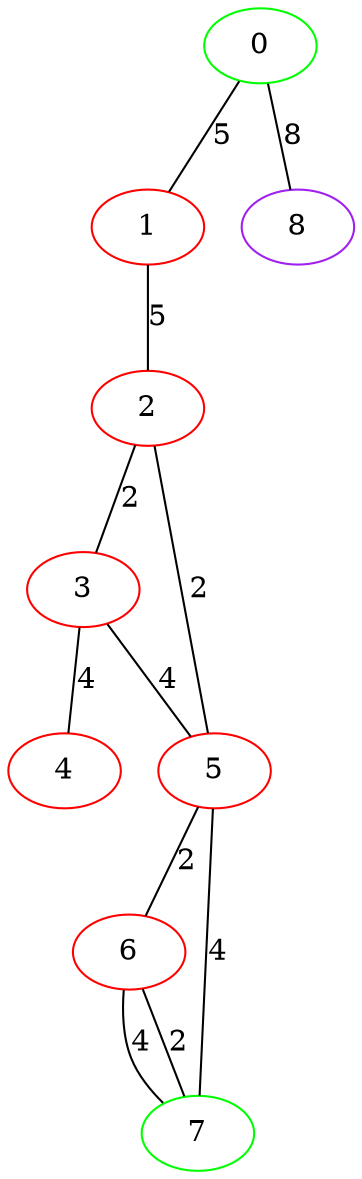graph "" {
0 [color=green, weight=2];
1 [color=red, weight=1];
2 [color=red, weight=1];
3 [color=red, weight=1];
4 [color=red, weight=1];
5 [color=red, weight=1];
6 [color=red, weight=1];
7 [color=green, weight=2];
8 [color=purple, weight=4];
0 -- 8  [key=0, label=8];
0 -- 1  [key=0, label=5];
1 -- 2  [key=0, label=5];
2 -- 3  [key=0, label=2];
2 -- 5  [key=0, label=2];
3 -- 4  [key=0, label=4];
3 -- 5  [key=0, label=4];
5 -- 6  [key=0, label=2];
5 -- 7  [key=0, label=4];
6 -- 7  [key=0, label=4];
6 -- 7  [key=1, label=2];
}
